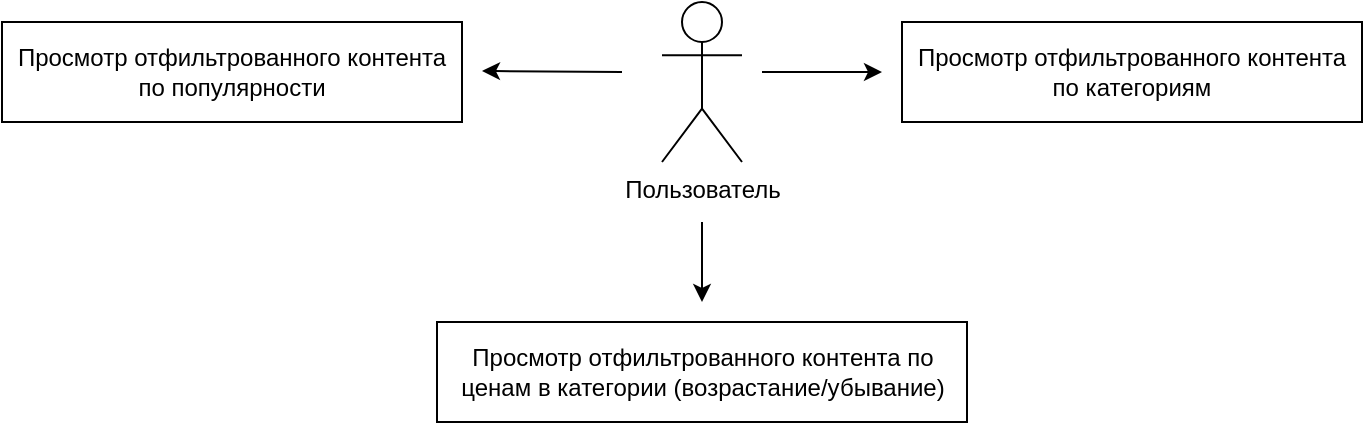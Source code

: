 <mxfile version="21.7.5" type="device">
  <diagram name="Страница — 1" id="5GhnEZ0GhOM9HnMMlCDO">
    <mxGraphModel dx="1434" dy="790" grid="1" gridSize="10" guides="1" tooltips="1" connect="1" arrows="1" fold="1" page="1" pageScale="1" pageWidth="827" pageHeight="1169" math="0" shadow="0">
      <root>
        <mxCell id="0" />
        <mxCell id="1" parent="0" />
        <mxCell id="AeEtlu6i-WRHQ5X1fALI-1" value="Пользователь" style="shape=umlActor;verticalLabelPosition=bottom;verticalAlign=top;html=1;outlineConnect=0;" vertex="1" parent="1">
          <mxGeometry x="400" y="310" width="40" height="80" as="geometry" />
        </mxCell>
        <mxCell id="AeEtlu6i-WRHQ5X1fALI-8" value="Просмотр отфильтрованного контента по категориям" style="rounded=0;whiteSpace=wrap;html=1;" vertex="1" parent="1">
          <mxGeometry x="520" y="320" width="230" height="50" as="geometry" />
        </mxCell>
        <mxCell id="AeEtlu6i-WRHQ5X1fALI-9" value="" style="endArrow=classic;html=1;rounded=0;" edge="1" parent="1">
          <mxGeometry width="50" height="50" relative="1" as="geometry">
            <mxPoint x="450" y="345" as="sourcePoint" />
            <mxPoint x="510" y="345" as="targetPoint" />
          </mxGeometry>
        </mxCell>
        <mxCell id="AeEtlu6i-WRHQ5X1fALI-10" value="Просмотр отфильтрованного контента по популярности" style="rounded=0;whiteSpace=wrap;html=1;" vertex="1" parent="1">
          <mxGeometry x="70" y="320" width="230" height="50" as="geometry" />
        </mxCell>
        <mxCell id="AeEtlu6i-WRHQ5X1fALI-11" value="" style="endArrow=classic;html=1;rounded=0;" edge="1" parent="1">
          <mxGeometry width="50" height="50" relative="1" as="geometry">
            <mxPoint x="380" y="345" as="sourcePoint" />
            <mxPoint x="310" y="344.5" as="targetPoint" />
          </mxGeometry>
        </mxCell>
        <mxCell id="AeEtlu6i-WRHQ5X1fALI-12" value="Просмотр отфильтрованного контента по ценам в категории (возрастание/убывание)" style="rounded=0;whiteSpace=wrap;html=1;" vertex="1" parent="1">
          <mxGeometry x="287.5" y="470" width="265" height="50" as="geometry" />
        </mxCell>
        <mxCell id="AeEtlu6i-WRHQ5X1fALI-13" value="" style="endArrow=classic;html=1;rounded=0;" edge="1" parent="1">
          <mxGeometry width="50" height="50" relative="1" as="geometry">
            <mxPoint x="420" y="420" as="sourcePoint" />
            <mxPoint x="420" y="460" as="targetPoint" />
          </mxGeometry>
        </mxCell>
      </root>
    </mxGraphModel>
  </diagram>
</mxfile>
